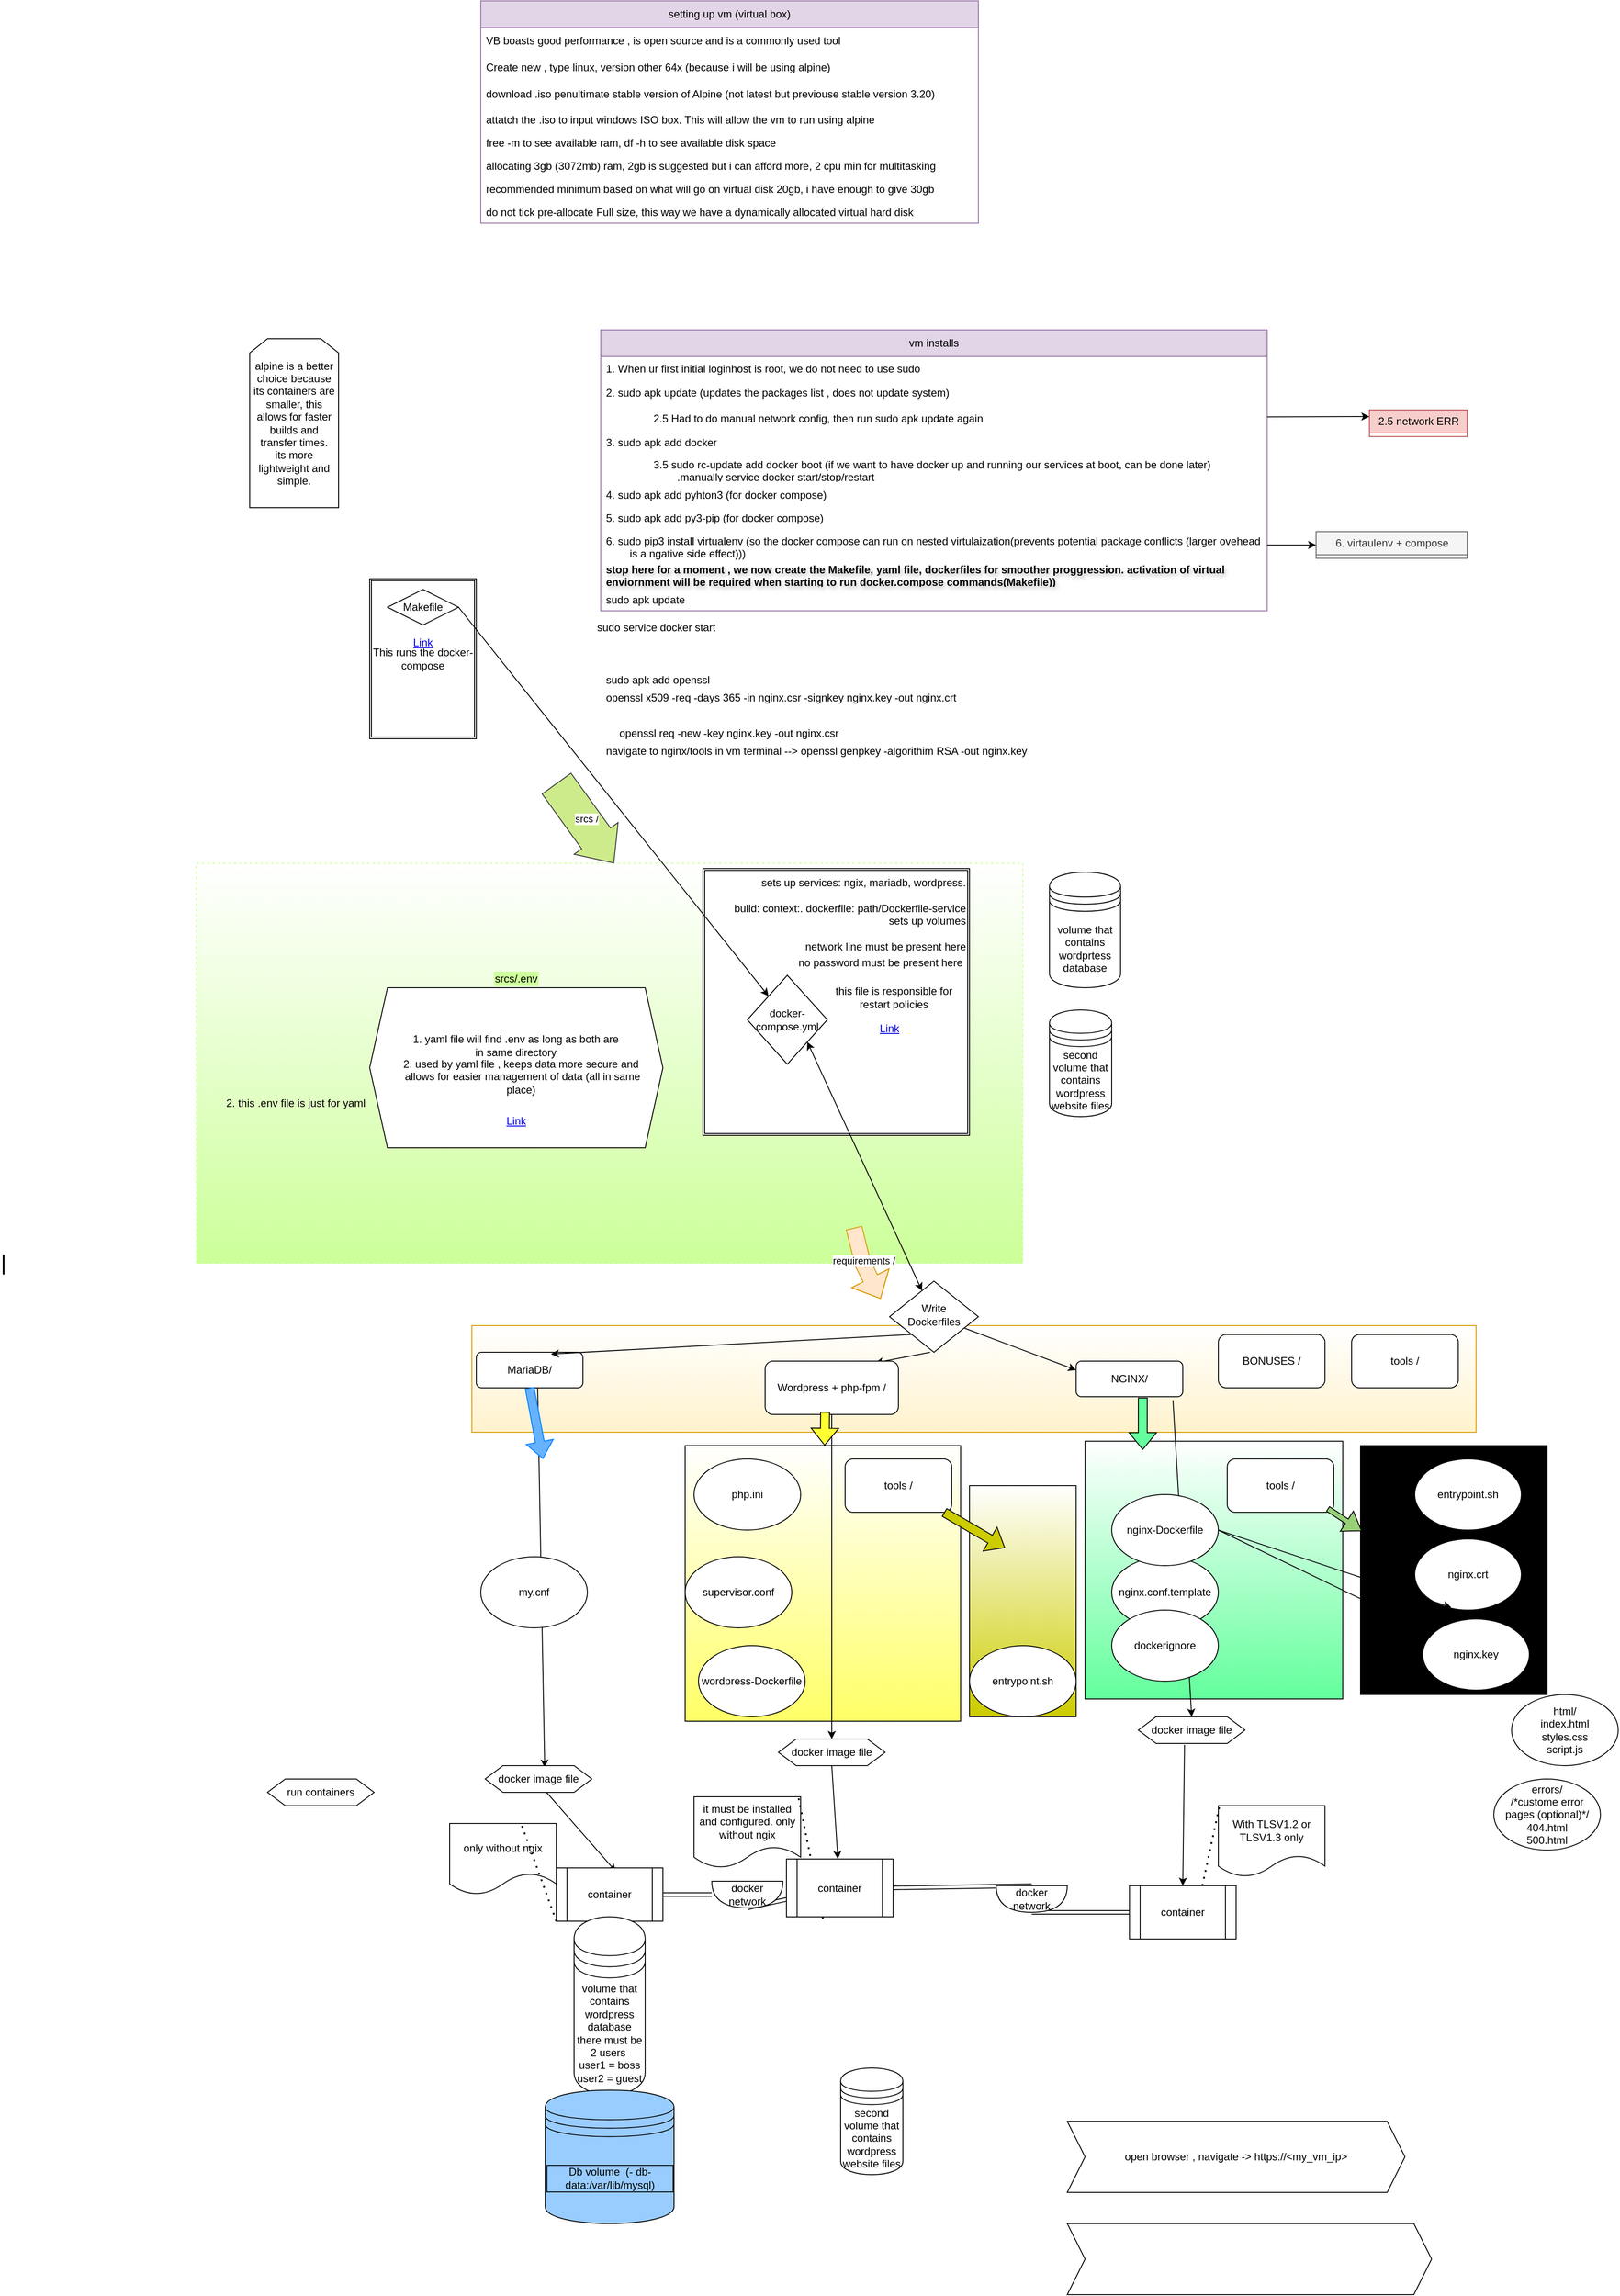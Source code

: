 <mxfile version="26.0.16">
  <diagram id="C5RBs43oDa-KdzZeNtuy" name="Page-1">
    <mxGraphModel dx="2195" dy="3095" grid="1" gridSize="10" guides="1" tooltips="1" connect="1" arrows="1" fold="1" page="1" pageScale="1" pageWidth="827" pageHeight="1169" background="#ffffff" math="0" shadow="0">
      <root>
        <mxCell id="WIyWlLk6GJQsqaUBKTNV-0" />
        <mxCell id="WIyWlLk6GJQsqaUBKTNV-1" parent="WIyWlLk6GJQsqaUBKTNV-0" />
        <mxCell id="Z3fMapQdSAwZX1owhjYI-17" value="" style="rounded=0;whiteSpace=wrap;html=1;gradientColor=#CCCC00;" vertex="1" parent="WIyWlLk6GJQsqaUBKTNV-1">
          <mxGeometry x="620" y="-190" width="120" height="260" as="geometry" />
        </mxCell>
        <mxCell id="Z3fMapQdSAwZX1owhjYI-14" value="" style="whiteSpace=wrap;html=1;aspect=fixed;gradientColor=#FFFF66;" vertex="1" parent="WIyWlLk6GJQsqaUBKTNV-1">
          <mxGeometry x="300" y="-235" width="310" height="310" as="geometry" />
        </mxCell>
        <mxCell id="Z3fMapQdSAwZX1owhjYI-5" value="" style="rounded=0;whiteSpace=wrap;html=1;gradientColor=light-dark(#97D077,#EDEDED);" vertex="1" parent="WIyWlLk6GJQsqaUBKTNV-1">
          <mxGeometry x="1060" y="-235" width="210" height="280" as="geometry" />
        </mxCell>
        <mxCell id="Z3fMapQdSAwZX1owhjYI-3" value="" style="rounded=0;whiteSpace=wrap;html=1;gradientColor=#63FF9C;" vertex="1" parent="WIyWlLk6GJQsqaUBKTNV-1">
          <mxGeometry x="750" y="-240" width="290" height="290" as="geometry" />
        </mxCell>
        <mxCell id="VuhiG2OMYxqmFF7oU0-H-84" value="" style="rounded=0;whiteSpace=wrap;html=1;fillColor=#FFFFFF;strokeColor=#d79b00;gradientColor=#FFF2CC;" parent="WIyWlLk6GJQsqaUBKTNV-1" vertex="1">
          <mxGeometry x="60" y="-370" width="1130" height="120" as="geometry" />
        </mxCell>
        <mxCell id="VuhiG2OMYxqmFF7oU0-H-65" value="2.5 network ERR" style="swimlane;fontStyle=0;childLayout=stackLayout;horizontal=1;startSize=26;fillColor=#f8cecc;horizontalStack=0;resizeParent=1;resizeParentMax=0;resizeLast=0;collapsible=1;marginBottom=0;html=1;strokeColor=#b85450;" parent="WIyWlLk6GJQsqaUBKTNV-1" vertex="1" collapsed="1">
          <mxGeometry x="1070" y="-1400" width="110" height="30" as="geometry">
            <mxRectangle x="1040" y="-1404" width="655" height="231" as="alternateBounds" />
          </mxGeometry>
        </mxCell>
        <mxCell id="VuhiG2OMYxqmFF7oU0-H-69" value="" style="shape=image;html=1;verticalLabelPosition=bottom;verticalAlign=top;imageAspect=1;aspect=fixed;image=img/clipart/Gear_128x128.png" parent="VuhiG2OMYxqmFF7oU0-H-65" vertex="1">
          <mxGeometry y="26" width="655" height="61" as="geometry" />
        </mxCell>
        <mxCell id="VuhiG2OMYxqmFF7oU0-H-66" value="After trying to apk docker, package couldnt be found even after updating packages.&lt;div&gt;i attempted to manually put in a main and community repository assuming they where simply missing.&lt;/div&gt;&lt;div&gt;Trying to update packages a fetch was attempted followed by an error (try again later and 4 unavailable).&lt;/div&gt;&lt;div&gt;Ping to google with error, online advice suggested to configure DNS, resolv.conf was empty so i added googles public DNS, no positive results yielded.&lt;/div&gt;&lt;div&gt;Manual networking configuration was required, since there was no interfaces file for network, ip link to check for interface, created a interfaces file, added DHCP (dynamic host config protocol). /ect/init.d/networking restart (restarting networking script inside init.d).&lt;/div&gt;" style="text;strokeColor=none;fillColor=none;align=left;verticalAlign=top;spacingLeft=4;spacingRight=4;overflow=hidden;rotatable=0;points=[[0,0.5],[1,0.5]];portConstraint=eastwest;whiteSpace=wrap;html=1;" parent="VuhiG2OMYxqmFF7oU0-H-65" vertex="1">
          <mxGeometry y="87" width="655" height="144" as="geometry" />
        </mxCell>
        <mxCell id="VuhiG2OMYxqmFF7oU0-H-0" value="" style="rounded=0;whiteSpace=wrap;html=1;strokeColor=#CCFF99;dashed=1;gradientColor=#CCFF99;" parent="WIyWlLk6GJQsqaUBKTNV-1" vertex="1">
          <mxGeometry x="-250" y="-890" width="930" height="450" as="geometry" />
        </mxCell>
        <mxCell id="QDZcUWIWedcfiBCgo4B5-194" value="sets up services: ngix, mariadb, wordpress.&lt;div&gt;&lt;br&gt;&lt;/div&gt;&lt;div&gt;build: context:. dockerfile: path/Dockerfile-service&lt;/div&gt;&lt;div&gt;sets up volumes&lt;/div&gt;&lt;div&gt;&lt;br&gt;&lt;/div&gt;&lt;div&gt;network line must be present here&lt;/div&gt;" style="shape=ext;double=1;whiteSpace=wrap;html=1;aspect=fixed;align=right;verticalAlign=top;" parent="WIyWlLk6GJQsqaUBKTNV-1" vertex="1">
          <mxGeometry x="320" y="-884" width="300" height="300" as="geometry" />
        </mxCell>
        <mxCell id="QDZcUWIWedcfiBCgo4B5-57" value="This runs the docker-compose" style="shape=ext;double=1;rounded=0;whiteSpace=wrap;html=1;" parent="WIyWlLk6GJQsqaUBKTNV-1" vertex="1">
          <mxGeometry x="-55" y="-1210" width="120" height="180" as="geometry" />
        </mxCell>
        <mxCell id="WIyWlLk6GJQsqaUBKTNV-3" value="NGINX/" style="rounded=1;whiteSpace=wrap;html=1;fontSize=12;glass=0;strokeWidth=1;shadow=0;" parent="WIyWlLk6GJQsqaUBKTNV-1" vertex="1">
          <mxGeometry x="740" y="-330" width="120" height="40" as="geometry" />
        </mxCell>
        <mxCell id="WIyWlLk6GJQsqaUBKTNV-6" value="Write Dockerfiles" style="rhombus;whiteSpace=wrap;html=1;shadow=0;fontFamily=Helvetica;fontSize=12;align=center;strokeWidth=1;spacing=6;spacingTop=-4;" parent="WIyWlLk6GJQsqaUBKTNV-1" vertex="1">
          <mxGeometry x="530" y="-420" width="100" height="80" as="geometry" />
        </mxCell>
        <mxCell id="WIyWlLk6GJQsqaUBKTNV-11" value="MariaDB/" style="rounded=1;whiteSpace=wrap;html=1;fontSize=12;glass=0;strokeWidth=1;shadow=0;" parent="WIyWlLk6GJQsqaUBKTNV-1" vertex="1">
          <mxGeometry x="65" y="-340" width="120" height="40" as="geometry" />
        </mxCell>
        <mxCell id="QDZcUWIWedcfiBCgo4B5-4" value="" style="endArrow=classic;html=1;rounded=0;entryX=0.7;entryY=0.05;entryDx=0;entryDy=0;entryPerimeter=0;exitX=0;exitY=1;exitDx=0;exitDy=0;" parent="WIyWlLk6GJQsqaUBKTNV-1" source="WIyWlLk6GJQsqaUBKTNV-6" target="WIyWlLk6GJQsqaUBKTNV-11" edge="1">
          <mxGeometry width="50" height="50" relative="1" as="geometry">
            <mxPoint x="390" y="270" as="sourcePoint" />
            <mxPoint x="440" y="220" as="targetPoint" />
          </mxGeometry>
        </mxCell>
        <mxCell id="QDZcUWIWedcfiBCgo4B5-5" value="" style="endArrow=classic;html=1;rounded=0;exitX=0.58;exitY=0.95;exitDx=0;exitDy=0;exitPerimeter=0;entryX=0.825;entryY=0.033;entryDx=0;entryDy=0;entryPerimeter=0;" parent="WIyWlLk6GJQsqaUBKTNV-1" target="VuhiG2OMYxqmFF7oU0-H-88" edge="1">
          <mxGeometry width="50" height="50" relative="1" as="geometry">
            <mxPoint x="575.66" y="-340" as="sourcePoint" />
            <mxPoint x="500.005" y="144" as="targetPoint" />
          </mxGeometry>
        </mxCell>
        <mxCell id="QDZcUWIWedcfiBCgo4B5-6" value="" style="endArrow=classic;html=1;rounded=0;entryX=0;entryY=0.25;entryDx=0;entryDy=0;" parent="WIyWlLk6GJQsqaUBKTNV-1" source="WIyWlLk6GJQsqaUBKTNV-6" target="WIyWlLk6GJQsqaUBKTNV-3" edge="1">
          <mxGeometry width="50" height="50" relative="1" as="geometry">
            <mxPoint x="390" y="270" as="sourcePoint" />
            <mxPoint x="440" y="220" as="targetPoint" />
          </mxGeometry>
        </mxCell>
        <mxCell id="QDZcUWIWedcfiBCgo4B5-7" value="Makefile" style="rhombus;whiteSpace=wrap;html=1;" parent="WIyWlLk6GJQsqaUBKTNV-1" vertex="1">
          <mxGeometry x="-35" y="-1198" width="80" height="40" as="geometry" />
        </mxCell>
        <mxCell id="QDZcUWIWedcfiBCgo4B5-8" value="docker-compose.yml" style="rhombus;whiteSpace=wrap;html=1;" parent="WIyWlLk6GJQsqaUBKTNV-1" vertex="1">
          <mxGeometry x="370" y="-764" width="90" height="100" as="geometry" />
        </mxCell>
        <mxCell id="QDZcUWIWedcfiBCgo4B5-10" value="run containers" style="shape=hexagon;perimeter=hexagonPerimeter2;whiteSpace=wrap;html=1;fixedSize=1;" parent="WIyWlLk6GJQsqaUBKTNV-1" vertex="1">
          <mxGeometry x="-170" y="140" width="120" height="30" as="geometry" />
        </mxCell>
        <mxCell id="QDZcUWIWedcfiBCgo4B5-14" value="only without ngix" style="shape=document;whiteSpace=wrap;html=1;boundedLbl=1;" parent="WIyWlLk6GJQsqaUBKTNV-1" vertex="1">
          <mxGeometry x="35" y="190" width="120" height="80" as="geometry" />
        </mxCell>
        <mxCell id="QDZcUWIWedcfiBCgo4B5-15" value="it must be installed and configured. only without ngix" style="shape=document;whiteSpace=wrap;html=1;boundedLbl=1;" parent="WIyWlLk6GJQsqaUBKTNV-1" vertex="1">
          <mxGeometry x="310" y="160" width="120" height="80" as="geometry" />
        </mxCell>
        <mxCell id="QDZcUWIWedcfiBCgo4B5-16" value="With TLSV1.2 or TLSV1.3 only" style="shape=document;whiteSpace=wrap;html=1;boundedLbl=1;" parent="WIyWlLk6GJQsqaUBKTNV-1" vertex="1">
          <mxGeometry x="900" y="170" width="120" height="80" as="geometry" />
        </mxCell>
        <mxCell id="QDZcUWIWedcfiBCgo4B5-17" value="" style="endArrow=none;dashed=1;html=1;dashPattern=1 3;strokeWidth=2;rounded=0;entryX=0.667;entryY=-0.012;entryDx=0;entryDy=0;entryPerimeter=0;exitX=0;exitY=1;exitDx=0;exitDy=0;" parent="WIyWlLk6GJQsqaUBKTNV-1" source="QDZcUWIWedcfiBCgo4B5-28" target="QDZcUWIWedcfiBCgo4B5-14" edge="1">
          <mxGeometry width="50" height="50" relative="1" as="geometry">
            <mxPoint x="390" y="270" as="sourcePoint" />
            <mxPoint x="440" y="220" as="targetPoint" />
          </mxGeometry>
        </mxCell>
        <mxCell id="QDZcUWIWedcfiBCgo4B5-18" value="" style="endArrow=none;dashed=1;html=1;dashPattern=1 3;strokeWidth=2;rounded=0;entryX=0.975;entryY=-0.025;entryDx=0;entryDy=0;entryPerimeter=0;exitX=0.342;exitY=1.033;exitDx=0;exitDy=0;exitPerimeter=0;" parent="WIyWlLk6GJQsqaUBKTNV-1" source="QDZcUWIWedcfiBCgo4B5-27" target="QDZcUWIWedcfiBCgo4B5-15" edge="1">
          <mxGeometry width="50" height="50" relative="1" as="geometry">
            <mxPoint x="390" y="270" as="sourcePoint" />
            <mxPoint x="440" y="220" as="targetPoint" />
          </mxGeometry>
        </mxCell>
        <mxCell id="QDZcUWIWedcfiBCgo4B5-19" value="" style="endArrow=none;dashed=1;html=1;dashPattern=1 3;strokeWidth=2;rounded=0;entryX=0.583;entryY=0.933;entryDx=0;entryDy=0;exitX=0.008;exitY=0.025;exitDx=0;exitDy=0;exitPerimeter=0;entryPerimeter=0;" parent="WIyWlLk6GJQsqaUBKTNV-1" source="QDZcUWIWedcfiBCgo4B5-16" target="QDZcUWIWedcfiBCgo4B5-26" edge="1">
          <mxGeometry width="50" height="50" relative="1" as="geometry">
            <mxPoint x="390" y="270" as="sourcePoint" />
            <mxPoint x="440" y="220" as="targetPoint" />
          </mxGeometry>
        </mxCell>
        <mxCell id="QDZcUWIWedcfiBCgo4B5-20" value="" style="endArrow=classic;html=1;rounded=0;exitX=1;exitY=0.5;exitDx=0;exitDy=0;" parent="WIyWlLk6GJQsqaUBKTNV-1" source="QDZcUWIWedcfiBCgo4B5-7" target="QDZcUWIWedcfiBCgo4B5-8" edge="1">
          <mxGeometry width="50" height="50" relative="1" as="geometry">
            <mxPoint x="390" y="270" as="sourcePoint" />
            <mxPoint x="440" y="220" as="targetPoint" />
          </mxGeometry>
        </mxCell>
        <mxCell id="QDZcUWIWedcfiBCgo4B5-23" value="" style="endArrow=classic;html=1;rounded=0;exitX=0.575;exitY=1;exitDx=0;exitDy=0;exitPerimeter=0;entryX=0.558;entryY=0.067;entryDx=0;entryDy=0;entryPerimeter=0;" parent="WIyWlLk6GJQsqaUBKTNV-1" source="QDZcUWIWedcfiBCgo4B5-29" target="QDZcUWIWedcfiBCgo4B5-28" edge="1">
          <mxGeometry width="50" height="50" relative="1" as="geometry">
            <mxPoint x="390" y="270" as="sourcePoint" />
            <mxPoint x="380" y="340" as="targetPoint" />
          </mxGeometry>
        </mxCell>
        <mxCell id="QDZcUWIWedcfiBCgo4B5-24" value="" style="endArrow=classic;html=1;rounded=0;exitX=0.5;exitY=1;exitDx=0;exitDy=0;" parent="WIyWlLk6GJQsqaUBKTNV-1" source="QDZcUWIWedcfiBCgo4B5-195" target="QDZcUWIWedcfiBCgo4B5-27" edge="1">
          <mxGeometry width="50" height="50" relative="1" as="geometry">
            <mxPoint x="390" y="270" as="sourcePoint" />
            <mxPoint x="590" y="480" as="targetPoint" />
          </mxGeometry>
        </mxCell>
        <mxCell id="QDZcUWIWedcfiBCgo4B5-25" value="" style="endArrow=classic;html=1;rounded=0;exitX=0.433;exitY=1.05;exitDx=0;exitDy=0;exitPerimeter=0;entryX=0.5;entryY=0;entryDx=0;entryDy=0;" parent="WIyWlLk6GJQsqaUBKTNV-1" source="QDZcUWIWedcfiBCgo4B5-196" target="QDZcUWIWedcfiBCgo4B5-26" edge="1">
          <mxGeometry width="50" height="50" relative="1" as="geometry">
            <mxPoint x="390" y="270" as="sourcePoint" />
            <mxPoint x="747" y="470" as="targetPoint" />
          </mxGeometry>
        </mxCell>
        <mxCell id="QDZcUWIWedcfiBCgo4B5-26" value="container" style="shape=process;whiteSpace=wrap;html=1;backgroundOutline=1;" parent="WIyWlLk6GJQsqaUBKTNV-1" vertex="1">
          <mxGeometry x="800" y="260" width="120" height="60" as="geometry" />
        </mxCell>
        <mxCell id="QDZcUWIWedcfiBCgo4B5-27" value="container" style="shape=process;whiteSpace=wrap;html=1;backgroundOutline=1;" parent="WIyWlLk6GJQsqaUBKTNV-1" vertex="1">
          <mxGeometry x="414" y="230" width="120" height="65" as="geometry" />
        </mxCell>
        <mxCell id="QDZcUWIWedcfiBCgo4B5-28" value="container" style="shape=process;whiteSpace=wrap;html=1;backgroundOutline=1;" parent="WIyWlLk6GJQsqaUBKTNV-1" vertex="1">
          <mxGeometry x="155" y="240" width="120" height="60" as="geometry" />
        </mxCell>
        <mxCell id="QDZcUWIWedcfiBCgo4B5-30" value="volume that contains wordprtess database" style="shape=datastore;whiteSpace=wrap;html=1;" parent="WIyWlLk6GJQsqaUBKTNV-1" vertex="1">
          <mxGeometry x="710" y="-880" width="80" height="130" as="geometry" />
        </mxCell>
        <mxCell id="QDZcUWIWedcfiBCgo4B5-32" value="second volume that contains wordpress website files" style="shape=datastore;whiteSpace=wrap;html=1;" parent="WIyWlLk6GJQsqaUBKTNV-1" vertex="1">
          <mxGeometry x="710" y="-725" width="70" height="120" as="geometry" />
        </mxCell>
        <mxCell id="QDZcUWIWedcfiBCgo4B5-54" value="" style="shape=link;html=1;rounded=0;exitX=1;exitY=0.5;exitDx=0;exitDy=0;" parent="WIyWlLk6GJQsqaUBKTNV-1" source="QDZcUWIWedcfiBCgo4B5-36" target="QDZcUWIWedcfiBCgo4B5-27" edge="1">
          <mxGeometry width="100" relative="1" as="geometry">
            <mxPoint x="340" y="390" as="sourcePoint" />
            <mxPoint x="440" y="390" as="targetPoint" />
          </mxGeometry>
        </mxCell>
        <UserObject label="Link" link="https://github.com/sparklebutt/Inception/blob/main/flowchart/Makefile" id="QDZcUWIWedcfiBCgo4B5-56">
          <mxCell style="text;html=1;strokeColor=none;fillColor=none;whiteSpace=wrap;align=center;verticalAlign=middle;fontColor=#0000EE;fontStyle=4;" parent="WIyWlLk6GJQsqaUBKTNV-1" vertex="1">
            <mxGeometry x="-25" y="-1158" width="60" height="40" as="geometry" />
          </mxCell>
        </UserObject>
        <mxCell id="QDZcUWIWedcfiBCgo4B5-144" value="" style="line;strokeWidth=2;html=1;direction=south;" parent="WIyWlLk6GJQsqaUBKTNV-1" vertex="1">
          <mxGeometry x="-470" y="-450" width="6.11" height="22.5" as="geometry" />
        </mxCell>
        <mxCell id="QDZcUWIWedcfiBCgo4B5-193" value="" style="endArrow=classic;startArrow=classic;html=1;rounded=0;entryX=1;entryY=1;entryDx=0;entryDy=0;" parent="WIyWlLk6GJQsqaUBKTNV-1" source="WIyWlLk6GJQsqaUBKTNV-6" target="QDZcUWIWedcfiBCgo4B5-8" edge="1">
          <mxGeometry width="50" height="50" relative="1" as="geometry">
            <mxPoint x="540" y="-110" as="sourcePoint" />
            <mxPoint x="590" y="-160" as="targetPoint" />
          </mxGeometry>
        </mxCell>
        <mxCell id="QDZcUWIWedcfiBCgo4B5-197" value="" style="endArrow=classic;html=1;rounded=0;exitX=0.575;exitY=1;exitDx=0;exitDy=0;exitPerimeter=0;entryX=0.558;entryY=0.067;entryDx=0;entryDy=0;entryPerimeter=0;" parent="WIyWlLk6GJQsqaUBKTNV-1" source="WIyWlLk6GJQsqaUBKTNV-11" target="QDZcUWIWedcfiBCgo4B5-29" edge="1">
          <mxGeometry width="50" height="50" relative="1" as="geometry">
            <mxPoint x="224" y="20" as="sourcePoint" />
            <mxPoint x="222" y="294" as="targetPoint" />
          </mxGeometry>
        </mxCell>
        <mxCell id="QDZcUWIWedcfiBCgo4B5-29" value="docker image file" style="shape=hexagon;perimeter=hexagonPerimeter2;whiteSpace=wrap;html=1;fixedSize=1;" parent="WIyWlLk6GJQsqaUBKTNV-1" vertex="1">
          <mxGeometry x="75" y="125" width="120" height="30" as="geometry" />
        </mxCell>
        <mxCell id="QDZcUWIWedcfiBCgo4B5-195" value="docker image file" style="shape=hexagon;perimeter=hexagonPerimeter2;whiteSpace=wrap;html=1;fixedSize=1;" parent="WIyWlLk6GJQsqaUBKTNV-1" vertex="1">
          <mxGeometry x="405" y="95" width="120" height="30" as="geometry" />
        </mxCell>
        <mxCell id="QDZcUWIWedcfiBCgo4B5-199" value="" style="endArrow=classic;html=1;rounded=0;exitX=0.908;exitY=1.1;exitDx=0;exitDy=0;exitPerimeter=0;entryX=0.5;entryY=0;entryDx=0;entryDy=0;" parent="WIyWlLk6GJQsqaUBKTNV-1" source="WIyWlLk6GJQsqaUBKTNV-3" target="QDZcUWIWedcfiBCgo4B5-196" edge="1">
          <mxGeometry width="50" height="50" relative="1" as="geometry">
            <mxPoint x="762" y="-8" as="sourcePoint" />
            <mxPoint x="760" y="470" as="targetPoint" />
          </mxGeometry>
        </mxCell>
        <mxCell id="QDZcUWIWedcfiBCgo4B5-196" value="docker image file" style="shape=hexagon;perimeter=hexagonPerimeter2;whiteSpace=wrap;html=1;fixedSize=1;" parent="WIyWlLk6GJQsqaUBKTNV-1" vertex="1">
          <mxGeometry x="810" y="70" width="120" height="30" as="geometry" />
        </mxCell>
        <mxCell id="QDZcUWIWedcfiBCgo4B5-200" value="volume that contains wordpress database&lt;div&gt;there must be 2 users&amp;nbsp;&lt;div&gt;user1 = boss&lt;/div&gt;&lt;div&gt;user2 = guest&lt;/div&gt;&lt;/div&gt;" style="shape=datastore;whiteSpace=wrap;html=1;" parent="WIyWlLk6GJQsqaUBKTNV-1" vertex="1">
          <mxGeometry x="175" y="295" width="80" height="200" as="geometry" />
        </mxCell>
        <mxCell id="QDZcUWIWedcfiBCgo4B5-201" value="second volume that contains wordpress website files" style="shape=datastore;whiteSpace=wrap;html=1;" parent="WIyWlLk6GJQsqaUBKTNV-1" vertex="1">
          <mxGeometry x="475" y="465" width="70" height="120" as="geometry" />
        </mxCell>
        <mxCell id="QDZcUWIWedcfiBCgo4B5-203" value="" style="shape=link;html=1;rounded=0;exitX=1;exitY=0.5;exitDx=0;exitDy=0;entryX=0;entryY=0.5;entryDx=0;entryDy=0;" parent="WIyWlLk6GJQsqaUBKTNV-1" source="QDZcUWIWedcfiBCgo4B5-202" target="QDZcUWIWedcfiBCgo4B5-26" edge="1">
          <mxGeometry width="100" relative="1" as="geometry">
            <mxPoint x="580" y="270" as="sourcePoint" />
            <mxPoint x="740" y="270" as="targetPoint" />
          </mxGeometry>
        </mxCell>
        <mxCell id="QDZcUWIWedcfiBCgo4B5-204" value="" style="shape=link;html=1;rounded=0;exitX=1;exitY=0.5;exitDx=0;exitDy=0;entryX=0;entryY=0.5;entryDx=0;entryDy=0;" parent="WIyWlLk6GJQsqaUBKTNV-1" source="QDZcUWIWedcfiBCgo4B5-27" target="QDZcUWIWedcfiBCgo4B5-202" edge="1">
          <mxGeometry width="100" relative="1" as="geometry">
            <mxPoint x="570" y="270" as="sourcePoint" />
            <mxPoint x="700" y="280" as="targetPoint" />
          </mxGeometry>
        </mxCell>
        <mxCell id="QDZcUWIWedcfiBCgo4B5-202" value="docker network" style="shape=or;whiteSpace=wrap;html=1;direction=south;" parent="WIyWlLk6GJQsqaUBKTNV-1" vertex="1">
          <mxGeometry x="650" y="260" width="80" height="30" as="geometry" />
        </mxCell>
        <mxCell id="QDZcUWIWedcfiBCgo4B5-205" value="" style="shape=link;html=1;rounded=0;exitX=1;exitY=0.5;exitDx=0;exitDy=0;" parent="WIyWlLk6GJQsqaUBKTNV-1" source="QDZcUWIWedcfiBCgo4B5-28" target="QDZcUWIWedcfiBCgo4B5-36" edge="1">
          <mxGeometry width="100" relative="1" as="geometry">
            <mxPoint x="275" y="270" as="sourcePoint" />
            <mxPoint x="450" y="270" as="targetPoint" />
          </mxGeometry>
        </mxCell>
        <mxCell id="QDZcUWIWedcfiBCgo4B5-36" value="docker network" style="shape=or;whiteSpace=wrap;html=1;direction=south;" parent="WIyWlLk6GJQsqaUBKTNV-1" vertex="1">
          <mxGeometry x="330" y="255" width="80" height="30" as="geometry" />
        </mxCell>
        <mxCell id="QDZcUWIWedcfiBCgo4B5-206" value="Db volume&amp;nbsp; (- db-data:/var/lib/mysql)" style="shape=datastore;whiteSpace=wrap;html=1;labelBackgroundColor=none;labelBorderColor=default;fillColor=light-dark(#99CCFF,#EDEDED);" parent="WIyWlLk6GJQsqaUBKTNV-1" vertex="1">
          <mxGeometry x="142.5" y="490" width="145" height="150" as="geometry" />
        </mxCell>
        <mxCell id="QDZcUWIWedcfiBCgo4B5-207" value="no password must be present here" style="text;html=1;align=center;verticalAlign=middle;whiteSpace=wrap;rounded=0;" parent="WIyWlLk6GJQsqaUBKTNV-1" vertex="1">
          <mxGeometry x="420" y="-793.5" width="200" height="30" as="geometry" />
        </mxCell>
        <mxCell id="QDZcUWIWedcfiBCgo4B5-216" value="srcs/.env" style="shape=hexagon;perimeter=hexagonPerimeter2;whiteSpace=wrap;html=1;fixedSize=1;align=center;labelPosition=center;verticalLabelPosition=top;verticalAlign=bottom;labelBackgroundColor=#CCFF99;labelBorderColor=#CCFF99;" parent="WIyWlLk6GJQsqaUBKTNV-1" vertex="1">
          <mxGeometry x="-55" y="-750" width="330" height="180" as="geometry" />
        </mxCell>
        <mxCell id="QDZcUWIWedcfiBCgo4B5-220" value="1. yaml file will find .env as long as both are in same directory" style="text;html=1;align=center;verticalAlign=middle;whiteSpace=wrap;rounded=0;" parent="WIyWlLk6GJQsqaUBKTNV-1" vertex="1">
          <mxGeometry x="-13" y="-700" width="245" height="30" as="geometry" />
        </mxCell>
        <mxCell id="QDZcUWIWedcfiBCgo4B5-210" value="srcs /" style="shape=flexArrow;endArrow=classic;html=1;rounded=0;width=40;endSize=11;fillColor=#cdeb8b;strokeColor=#36393d;" parent="WIyWlLk6GJQsqaUBKTNV-1" edge="1">
          <mxGeometry x="-0.061" y="4" width="50" height="50" relative="1" as="geometry">
            <mxPoint x="155" y="-980" as="sourcePoint" />
            <mxPoint x="220" y="-890" as="targetPoint" />
            <mxPoint as="offset" />
          </mxGeometry>
        </mxCell>
        <mxCell id="QDZcUWIWedcfiBCgo4B5-222" value="2. this .env file is just for yaml" style="text;html=1;align=center;verticalAlign=middle;whiteSpace=wrap;rounded=0;" parent="WIyWlLk6GJQsqaUBKTNV-1" vertex="1">
          <mxGeometry x="-258" y="-635" width="240" height="30" as="geometry" />
        </mxCell>
        <mxCell id="QDZcUWIWedcfiBCgo4B5-223" value="2. used by yaml file , keeps data more secure and&amp;nbsp; allows for easier management of data (all in same place)&amp;nbsp;" style="text;html=1;align=center;verticalAlign=middle;whiteSpace=wrap;rounded=0;" parent="WIyWlLk6GJQsqaUBKTNV-1" vertex="1">
          <mxGeometry x="-33" y="-665" width="300" height="30" as="geometry" />
        </mxCell>
        <mxCell id="QDZcUWIWedcfiBCgo4B5-224" value="this file is responsible for restart policies" style="text;html=1;align=center;verticalAlign=middle;whiteSpace=wrap;rounded=0;" parent="WIyWlLk6GJQsqaUBKTNV-1" vertex="1">
          <mxGeometry x="450" y="-754" width="170" height="30" as="geometry" />
        </mxCell>
        <UserObject label="Link" link="https://github.com/sparklebutt/Inception/blob/main/flowchart/example_env" id="QDZcUWIWedcfiBCgo4B5-225">
          <mxCell style="text;html=1;strokeColor=none;fillColor=none;whiteSpace=wrap;align=center;verticalAlign=middle;fontColor=#0000EE;fontStyle=4;" parent="WIyWlLk6GJQsqaUBKTNV-1" vertex="1">
            <mxGeometry x="80" y="-620" width="60" height="40" as="geometry" />
          </mxCell>
        </UserObject>
        <UserObject label="Link" link="https://github.com/sparklebutt/Inception/blob/main/flowchart/example_yaml" id="QDZcUWIWedcfiBCgo4B5-226">
          <mxCell style="text;html=1;strokeColor=none;fillColor=none;whiteSpace=wrap;align=center;verticalAlign=middle;fontColor=#0000EE;fontStyle=4;" parent="WIyWlLk6GJQsqaUBKTNV-1" vertex="1">
            <mxGeometry x="500" y="-724" width="60" height="40" as="geometry" />
          </mxCell>
        </UserObject>
        <mxCell id="VuhiG2OMYxqmFF7oU0-H-3" value="requirements /" style="shape=flexArrow;endArrow=classic;html=1;rounded=0;endWidth=28;endSize=8.16;width=18;fillColor=#ffe6cc;strokeColor=#d79b00;" parent="WIyWlLk6GJQsqaUBKTNV-1" edge="1">
          <mxGeometry x="-0.108" y="2" width="50" height="50" relative="1" as="geometry">
            <mxPoint x="490" y="-480" as="sourcePoint" />
            <mxPoint x="520" y="-400" as="targetPoint" />
            <Array as="points">
              <mxPoint x="500" y="-440" />
            </Array>
            <mxPoint as="offset" />
          </mxGeometry>
        </mxCell>
        <mxCell id="VuhiG2OMYxqmFF7oU0-H-5" value="nginx.conf.template" style="ellipse;whiteSpace=wrap;html=1;" parent="WIyWlLk6GJQsqaUBKTNV-1" vertex="1">
          <mxGeometry x="780" y="-110" width="120" height="80" as="geometry" />
        </mxCell>
        <mxCell id="VuhiG2OMYxqmFF7oU0-H-6" value="vm installs" style="swimlane;fontStyle=0;childLayout=stackLayout;horizontal=1;startSize=30;horizontalStack=0;resizeParent=1;resizeParentMax=0;resizeLast=0;collapsible=1;marginBottom=0;whiteSpace=wrap;html=1;fillColor=#e1d5e7;strokeColor=#9673a6;" parent="WIyWlLk6GJQsqaUBKTNV-1" vertex="1">
          <mxGeometry x="205" y="-1490" width="750" height="316" as="geometry">
            <mxRectangle x="420" y="-1270" width="100" height="30" as="alternateBounds" />
          </mxGeometry>
        </mxCell>
        <mxCell id="VuhiG2OMYxqmFF7oU0-H-50" value="1. When ur first initial loginhost is root, we do not need to use sudo" style="text;strokeColor=none;fillColor=none;align=left;verticalAlign=top;spacingLeft=4;spacingRight=4;overflow=hidden;rotatable=0;points=[[0,0.5],[1,0.5]];portConstraint=eastwest;whiteSpace=wrap;html=1;" parent="VuhiG2OMYxqmFF7oU0-H-6" vertex="1">
          <mxGeometry y="30" width="750" height="26" as="geometry" />
        </mxCell>
        <mxCell id="VuhiG2OMYxqmFF7oU0-H-7" value="2. sudo apk update (updates the packages list , does not update system)" style="text;strokeColor=none;fillColor=none;align=left;verticalAlign=middle;spacingLeft=4;spacingRight=4;overflow=hidden;points=[[0,0.5],[1,0.5]];portConstraint=eastwest;rotatable=0;whiteSpace=wrap;html=1;" parent="VuhiG2OMYxqmFF7oU0-H-6" vertex="1">
          <mxGeometry y="56" width="750" height="30" as="geometry" />
        </mxCell>
        <mxCell id="VuhiG2OMYxqmFF7oU0-H-51" value="&lt;span style=&quot;white-space: pre;&quot;&gt;&#x9;&lt;/span&gt;&lt;span style=&quot;white-space: pre;&quot;&gt;&#x9;&lt;/span&gt;2.5 Had to do manual network config, then run sudo apk update again" style="text;strokeColor=none;fillColor=none;align=left;verticalAlign=top;spacingLeft=4;spacingRight=4;overflow=hidden;rotatable=0;points=[[0,0.5],[1,0.5]];portConstraint=eastwest;whiteSpace=wrap;html=1;" parent="VuhiG2OMYxqmFF7oU0-H-6" vertex="1">
          <mxGeometry y="86" width="750" height="26" as="geometry" />
        </mxCell>
        <mxCell id="VuhiG2OMYxqmFF7oU0-H-8" value="3. sudo apk add docker" style="text;strokeColor=none;fillColor=none;align=left;verticalAlign=middle;spacingLeft=4;spacingRight=4;overflow=hidden;points=[[0,0.5],[1,0.5]];portConstraint=eastwest;rotatable=0;whiteSpace=wrap;html=1;" parent="VuhiG2OMYxqmFF7oU0-H-6" vertex="1">
          <mxGeometry y="112" width="750" height="30" as="geometry" />
        </mxCell>
        <mxCell id="VuhiG2OMYxqmFF7oU0-H-9" value="&lt;span style=&quot;white-space: pre;&quot;&gt;&#x9;&lt;/span&gt;&lt;span style=&quot;white-space: pre;&quot;&gt;&#x9;&lt;/span&gt;3.5 sudo rc-update add docker boot (if we want to have docker up and running our services at boot, can be done later)&lt;div&gt;&lt;span style=&quot;white-space: pre;&quot;&gt;&#x9;&lt;/span&gt;&lt;span style=&quot;white-space: pre;&quot;&gt;&#x9;&lt;/span&gt;&lt;span style=&quot;white-space: pre;&quot;&gt;&#x9;&lt;/span&gt;.manually service docker start/stop/restart&lt;/div&gt;" style="text;strokeColor=none;fillColor=none;align=left;verticalAlign=middle;spacingLeft=4;spacingRight=4;overflow=hidden;points=[[0,0.5],[1,0.5]];portConstraint=eastwest;rotatable=0;whiteSpace=wrap;html=1;" parent="VuhiG2OMYxqmFF7oU0-H-6" vertex="1">
          <mxGeometry y="142" width="750" height="30" as="geometry" />
        </mxCell>
        <mxCell id="VuhiG2OMYxqmFF7oU0-H-12" value="4. sudo apk add pyhton3 (for docker compose)&amp;nbsp;" style="text;strokeColor=none;fillColor=none;align=left;verticalAlign=top;spacingLeft=4;spacingRight=4;overflow=hidden;rotatable=0;points=[[0,0.5],[1,0.5]];portConstraint=eastwest;whiteSpace=wrap;html=1;" parent="VuhiG2OMYxqmFF7oU0-H-6" vertex="1">
          <mxGeometry y="172" width="750" height="26" as="geometry" />
        </mxCell>
        <mxCell id="VuhiG2OMYxqmFF7oU0-H-13" value="5. sudo apk add py3-pip (for docker compose)" style="text;strokeColor=none;fillColor=none;align=left;verticalAlign=top;spacingLeft=4;spacingRight=4;overflow=hidden;rotatable=0;points=[[0,0.5],[1,0.5]];portConstraint=eastwest;whiteSpace=wrap;html=1;" parent="VuhiG2OMYxqmFF7oU0-H-6" vertex="1">
          <mxGeometry y="198" width="750" height="26" as="geometry" />
        </mxCell>
        <mxCell id="VuhiG2OMYxqmFF7oU0-H-71" value="6. sudo pip3 install virtualenv (so the docker compose can run on nested virtulaization(prevents potential package conflicts (larger ovehead &lt;span style=&quot;white-space: pre;&quot;&gt;&#x9;&lt;/span&gt;is a ngative side effect)))" style="text;strokeColor=none;fillColor=none;align=left;verticalAlign=top;spacingLeft=4;spacingRight=4;overflow=hidden;rotatable=0;points=[[0,0.5],[1,0.5]];portConstraint=eastwest;whiteSpace=wrap;html=1;" parent="VuhiG2OMYxqmFF7oU0-H-6" vertex="1">
          <mxGeometry y="224" width="750" height="36" as="geometry" />
        </mxCell>
        <mxCell id="VuhiG2OMYxqmFF7oU0-H-79" value="stop here for a moment , we now create the Makefile, yaml file, dockerfiles for smoother proggression. activation of virtual enviornment will be required when starting to run docker.compose commands(Makefile))&amp;nbsp;" style="text;strokeColor=none;fillColor=none;align=left;verticalAlign=middle;spacingLeft=4;spacingRight=4;overflow=hidden;points=[[0,0.5],[1,0.5]];portConstraint=eastwest;rotatable=0;whiteSpace=wrap;html=1;fontStyle=1;textShadow=1;" parent="VuhiG2OMYxqmFF7oU0-H-6" vertex="1">
          <mxGeometry y="260" width="750" height="30" as="geometry" />
        </mxCell>
        <mxCell id="VuhiG2OMYxqmFF7oU0-H-15" value="sudo apk update" style="text;strokeColor=none;fillColor=none;align=left;verticalAlign=top;spacingLeft=4;spacingRight=4;overflow=hidden;rotatable=0;points=[[0,0.5],[1,0.5]];portConstraint=eastwest;whiteSpace=wrap;html=1;" parent="VuhiG2OMYxqmFF7oU0-H-6" vertex="1">
          <mxGeometry y="290" width="750" height="26" as="geometry" />
        </mxCell>
        <mxCell id="VuhiG2OMYxqmFF7oU0-H-26" value="alpine is a better choice because its containers are smaller, this allows for faster builds and transfer times.&lt;div&gt;its more lightweight and simple.&lt;/div&gt;" style="shape=loopLimit;whiteSpace=wrap;html=1;" parent="WIyWlLk6GJQsqaUBKTNV-1" vertex="1">
          <mxGeometry x="-190" y="-1480" width="100" height="190" as="geometry" />
        </mxCell>
        <mxCell id="VuhiG2OMYxqmFF7oU0-H-27" value="nginx.crt" style="ellipse;whiteSpace=wrap;html=1;" parent="WIyWlLk6GJQsqaUBKTNV-1" vertex="1">
          <mxGeometry x="1121" y="-130" width="120" height="80" as="geometry" />
        </mxCell>
        <mxCell id="VuhiG2OMYxqmFF7oU0-H-28" value="nginx.key" style="ellipse;whiteSpace=wrap;html=1;" parent="WIyWlLk6GJQsqaUBKTNV-1" vertex="1">
          <mxGeometry x="1130" y="-40" width="120" height="80" as="geometry" />
        </mxCell>
        <mxCell id="VuhiG2OMYxqmFF7oU0-H-29" value="entrypoint.sh" style="ellipse;whiteSpace=wrap;html=1;" parent="WIyWlLk6GJQsqaUBKTNV-1" vertex="1">
          <mxGeometry x="1121" y="-220" width="120" height="80" as="geometry" />
        </mxCell>
        <mxCell id="VuhiG2OMYxqmFF7oU0-H-30" value="errors/&lt;div&gt;/*custome error pages (optional)*/&lt;br&gt;&lt;div&gt;404.html&lt;/div&gt;&lt;div&gt;500.html&lt;/div&gt;&lt;/div&gt;" style="ellipse;whiteSpace=wrap;html=1;" parent="WIyWlLk6GJQsqaUBKTNV-1" vertex="1">
          <mxGeometry x="1210" y="140" width="120" height="80" as="geometry" />
        </mxCell>
        <mxCell id="VuhiG2OMYxqmFF7oU0-H-31" value="html/&lt;div&gt;index.html&lt;/div&gt;&lt;div&gt;styles.css&lt;/div&gt;&lt;div&gt;script.js&lt;/div&gt;" style="ellipse;whiteSpace=wrap;html=1;" parent="WIyWlLk6GJQsqaUBKTNV-1" vertex="1">
          <mxGeometry x="1230" y="45" width="120" height="80" as="geometry" />
        </mxCell>
        <mxCell id="VuhiG2OMYxqmFF7oU0-H-36" value="php.ini" style="ellipse;whiteSpace=wrap;html=1;" parent="WIyWlLk6GJQsqaUBKTNV-1" vertex="1">
          <mxGeometry x="310" y="-220" width="120" height="80" as="geometry" />
        </mxCell>
        <mxCell id="VuhiG2OMYxqmFF7oU0-H-37" value="supervisor.conf" style="ellipse;whiteSpace=wrap;html=1;" parent="WIyWlLk6GJQsqaUBKTNV-1" vertex="1">
          <mxGeometry x="300" y="-110" width="120" height="80" as="geometry" />
        </mxCell>
        <mxCell id="VuhiG2OMYxqmFF7oU0-H-38" value="my.cnf" style="ellipse;whiteSpace=wrap;html=1;" parent="WIyWlLk6GJQsqaUBKTNV-1" vertex="1">
          <mxGeometry x="70" y="-110" width="120" height="80" as="geometry" />
        </mxCell>
        <mxCell id="VuhiG2OMYxqmFF7oU0-H-39" value="open browser , navigate -&amp;gt; https://&amp;lt;my_vm_ip&amp;gt;" style="shape=step;perimeter=stepPerimeter;whiteSpace=wrap;html=1;fixedSize=1;" parent="WIyWlLk6GJQsqaUBKTNV-1" vertex="1">
          <mxGeometry x="730" y="525" width="380" height="80" as="geometry" />
        </mxCell>
        <mxCell id="VuhiG2OMYxqmFF7oU0-H-40" value="" style="shape=step;perimeter=stepPerimeter;whiteSpace=wrap;html=1;fixedSize=1;" parent="WIyWlLk6GJQsqaUBKTNV-1" vertex="1">
          <mxGeometry x="730" y="640" width="410" height="80" as="geometry" />
        </mxCell>
        <mxCell id="VuhiG2OMYxqmFF7oU0-H-41" value="setting up vm (virtual box)" style="swimlane;fontStyle=0;childLayout=stackLayout;horizontal=1;startSize=30;horizontalStack=0;resizeParent=1;resizeParentMax=0;resizeLast=0;collapsible=1;marginBottom=0;whiteSpace=wrap;html=1;fillColor=#e1d5e7;strokeColor=#9673a6;" parent="WIyWlLk6GJQsqaUBKTNV-1" vertex="1">
          <mxGeometry x="70" y="-1860" width="560" height="250" as="geometry" />
        </mxCell>
        <mxCell id="VuhiG2OMYxqmFF7oU0-H-42" value="VB boasts good performance , is open source and is a commonly used tool" style="text;strokeColor=none;fillColor=none;align=left;verticalAlign=middle;spacingLeft=4;spacingRight=4;overflow=hidden;points=[[0,0.5],[1,0.5]];portConstraint=eastwest;rotatable=0;whiteSpace=wrap;html=1;" parent="VuhiG2OMYxqmFF7oU0-H-41" vertex="1">
          <mxGeometry y="30" width="560" height="30" as="geometry" />
        </mxCell>
        <mxCell id="VuhiG2OMYxqmFF7oU0-H-43" value="Create new , type linux, version other 64x (because i will be using alpine)" style="text;strokeColor=none;fillColor=none;align=left;verticalAlign=middle;spacingLeft=4;spacingRight=4;overflow=hidden;points=[[0,0.5],[1,0.5]];portConstraint=eastwest;rotatable=0;whiteSpace=wrap;html=1;" parent="VuhiG2OMYxqmFF7oU0-H-41" vertex="1">
          <mxGeometry y="60" width="560" height="30" as="geometry" />
        </mxCell>
        <mxCell id="VuhiG2OMYxqmFF7oU0-H-44" value="download .iso&amp;nbsp;&lt;span style=&quot;background-color: transparent;&quot;&gt;penultimate stable&amp;nbsp;&lt;/span&gt;&lt;span style=&quot;background-color: transparent; color: light-dark(rgb(0, 0, 0), rgb(255, 255, 255));&quot;&gt;version of Alpine (not latest but previouse stable version 3.20)&lt;/span&gt;" style="text;strokeColor=none;fillColor=none;align=left;verticalAlign=middle;spacingLeft=4;spacingRight=4;overflow=hidden;points=[[0,0.5],[1,0.5]];portConstraint=eastwest;rotatable=0;whiteSpace=wrap;html=1;" parent="VuhiG2OMYxqmFF7oU0-H-41" vertex="1">
          <mxGeometry y="90" width="560" height="30" as="geometry" />
        </mxCell>
        <mxCell id="VuhiG2OMYxqmFF7oU0-H-45" value="attatch the .iso to input windows ISO box. This will allow the vm to run using alpine" style="text;strokeColor=none;fillColor=none;align=left;verticalAlign=top;spacingLeft=4;spacingRight=4;overflow=hidden;rotatable=0;points=[[0,0.5],[1,0.5]];portConstraint=eastwest;whiteSpace=wrap;html=1;" parent="VuhiG2OMYxqmFF7oU0-H-41" vertex="1">
          <mxGeometry y="120" width="560" height="26" as="geometry" />
        </mxCell>
        <mxCell id="VuhiG2OMYxqmFF7oU0-H-47" value="free -m to see available ram, df -h to see available disk space" style="text;strokeColor=none;fillColor=none;align=left;verticalAlign=top;spacingLeft=4;spacingRight=4;overflow=hidden;rotatable=0;points=[[0,0.5],[1,0.5]];portConstraint=eastwest;whiteSpace=wrap;html=1;" parent="VuhiG2OMYxqmFF7oU0-H-41" vertex="1">
          <mxGeometry y="146" width="560" height="26" as="geometry" />
        </mxCell>
        <mxCell id="VuhiG2OMYxqmFF7oU0-H-46" value="allocating 3gb (3072mb) ram, 2gb is suggested but i can afford more, 2 cpu min for multitasking" style="text;strokeColor=none;fillColor=none;align=left;verticalAlign=top;spacingLeft=4;spacingRight=4;overflow=hidden;rotatable=0;points=[[0,0.5],[1,0.5]];portConstraint=eastwest;whiteSpace=wrap;html=1;" parent="VuhiG2OMYxqmFF7oU0-H-41" vertex="1">
          <mxGeometry y="172" width="560" height="26" as="geometry" />
        </mxCell>
        <mxCell id="VuhiG2OMYxqmFF7oU0-H-48" value="recommended minimum based on what will go on virtual disk 20gb, i have enough to give 30gb" style="text;strokeColor=none;fillColor=none;align=left;verticalAlign=top;spacingLeft=4;spacingRight=4;overflow=hidden;rotatable=0;points=[[0,0.5],[1,0.5]];portConstraint=eastwest;whiteSpace=wrap;html=1;" parent="VuhiG2OMYxqmFF7oU0-H-41" vertex="1">
          <mxGeometry y="198" width="560" height="26" as="geometry" />
        </mxCell>
        <mxCell id="VuhiG2OMYxqmFF7oU0-H-49" value="do not tick pre-allocate Full size, this way we have a dynamically allocated virtual hard disk" style="text;strokeColor=none;fillColor=none;align=left;verticalAlign=top;spacingLeft=4;spacingRight=4;overflow=hidden;rotatable=0;points=[[0,0.5],[1,0.5]];portConstraint=eastwest;whiteSpace=wrap;html=1;" parent="VuhiG2OMYxqmFF7oU0-H-41" vertex="1">
          <mxGeometry y="224" width="560" height="26" as="geometry" />
        </mxCell>
        <mxCell id="VuhiG2OMYxqmFF7oU0-H-70" value="" style="endArrow=classic;html=1;rounded=0;entryX=0;entryY=0.25;entryDx=0;entryDy=0;" parent="WIyWlLk6GJQsqaUBKTNV-1" source="VuhiG2OMYxqmFF7oU0-H-51" target="VuhiG2OMYxqmFF7oU0-H-65" edge="1">
          <mxGeometry width="50" height="50" relative="1" as="geometry">
            <mxPoint x="710" y="-1230" as="sourcePoint" />
            <mxPoint x="760" y="-1280" as="targetPoint" />
          </mxGeometry>
        </mxCell>
        <mxCell id="VuhiG2OMYxqmFF7oU0-H-11" value="sudo service docker start" style="text;strokeColor=none;fillColor=none;align=left;verticalAlign=top;spacingLeft=4;spacingRight=4;overflow=hidden;rotatable=0;points=[[0,0.5],[1,0.5]];portConstraint=eastwest;whiteSpace=wrap;html=1;" parent="WIyWlLk6GJQsqaUBKTNV-1" vertex="1">
          <mxGeometry x="195" y="-1169" width="750" height="26" as="geometry" />
        </mxCell>
        <mxCell id="VuhiG2OMYxqmFF7oU0-H-73" value="6. virtaulenv + compose" style="swimlane;fontStyle=0;childLayout=stackLayout;horizontal=1;startSize=26;fillColor=#f5f5f5;horizontalStack=0;resizeParent=1;resizeParentMax=0;resizeLast=0;collapsible=1;marginBottom=0;html=1;strokeColor=#666666;fontColor=#333333;" parent="WIyWlLk6GJQsqaUBKTNV-1" vertex="1" collapsed="1">
          <mxGeometry x="1010" y="-1263" width="170" height="30" as="geometry">
            <mxRectangle x="980" y="-1326" width="480" height="190" as="alternateBounds" />
          </mxGeometry>
        </mxCell>
        <mxCell id="VuhiG2OMYxqmFF7oU0-H-74" value="mkdir myenv, virtualenv myenv (dosnt impact the containerized environment)" style="text;strokeColor=none;fillColor=none;align=left;verticalAlign=top;spacingLeft=4;spacingRight=4;overflow=hidden;rotatable=0;points=[[0,0.5],[1,0.5]];portConstraint=eastwest;whiteSpace=wrap;html=1;" parent="VuhiG2OMYxqmFF7oU0-H-73" vertex="1">
          <mxGeometry y="26" width="480" height="26" as="geometry" />
        </mxCell>
        <mxCell id="VuhiG2OMYxqmFF7oU0-H-75" value="source myenv/bin/activate (source modifies env PATH to point to virtual enviornments dirs)" style="text;strokeColor=none;fillColor=none;align=left;verticalAlign=top;spacingLeft=4;spacingRight=4;overflow=hidden;rotatable=0;points=[[0,0.5],[1,0.5]];portConstraint=eastwest;whiteSpace=wrap;html=1;" parent="VuhiG2OMYxqmFF7oU0-H-73" vertex="1">
          <mxGeometry y="52" width="480" height="38" as="geometry" />
        </mxCell>
        <mxCell id="VuhiG2OMYxqmFF7oU0-H-14" value="sudo pip3 install docker-compose (docker compose(package installer for python3))" style="text;strokeColor=none;fillColor=none;align=left;verticalAlign=top;spacingLeft=4;spacingRight=4;overflow=hidden;rotatable=0;points=[[0,0.5],[1,0.5]];portConstraint=eastwest;whiteSpace=wrap;html=1;" parent="VuhiG2OMYxqmFF7oU0-H-73" vertex="1">
          <mxGeometry y="90" width="480" height="26" as="geometry" />
        </mxCell>
        <mxCell id="VuhiG2OMYxqmFF7oU0-H-76" value="docker-compose --version (to verify)&amp;nbsp;" style="text;strokeColor=none;fillColor=none;align=left;verticalAlign=top;spacingLeft=4;spacingRight=4;overflow=hidden;rotatable=0;points=[[0,0.5],[1,0.5]];portConstraint=eastwest;whiteSpace=wrap;html=1;" parent="VuhiG2OMYxqmFF7oU0-H-73" vertex="1">
          <mxGeometry y="116" width="480" height="26" as="geometry" />
        </mxCell>
        <mxCell id="VuhiG2OMYxqmFF7oU0-H-77" value="deactivate, when we start to use the docker-compose * we will need to activate it first, once we no longer need docker-compose commands we can deactivate" style="text;strokeColor=none;fillColor=none;align=left;verticalAlign=top;spacingLeft=4;spacingRight=4;overflow=hidden;rotatable=0;points=[[0,0.5],[1,0.5]];portConstraint=eastwest;whiteSpace=wrap;html=1;" parent="VuhiG2OMYxqmFF7oU0-H-73" vertex="1">
          <mxGeometry y="142" width="480" height="48" as="geometry" />
        </mxCell>
        <mxCell id="VuhiG2OMYxqmFF7oU0-H-78" value="" style="endArrow=classic;html=1;rounded=0;entryX=0;entryY=0.5;entryDx=0;entryDy=0;exitX=1;exitY=0.5;exitDx=0;exitDy=0;" parent="WIyWlLk6GJQsqaUBKTNV-1" source="VuhiG2OMYxqmFF7oU0-H-71" target="VuhiG2OMYxqmFF7oU0-H-73" edge="1">
          <mxGeometry width="50" height="50" relative="1" as="geometry">
            <mxPoint x="940" y="-1210" as="sourcePoint" />
            <mxPoint x="990" y="-1260" as="targetPoint" />
          </mxGeometry>
        </mxCell>
        <mxCell id="VuhiG2OMYxqmFF7oU0-H-85" value="BONUSES /" style="rounded=1;whiteSpace=wrap;html=1;" parent="WIyWlLk6GJQsqaUBKTNV-1" vertex="1">
          <mxGeometry x="900" y="-360" width="120" height="60" as="geometry" />
        </mxCell>
        <mxCell id="VuhiG2OMYxqmFF7oU0-H-86" value="tools /" style="rounded=1;whiteSpace=wrap;html=1;" parent="WIyWlLk6GJQsqaUBKTNV-1" vertex="1">
          <mxGeometry x="1050" y="-360" width="120" height="60" as="geometry" />
        </mxCell>
        <mxCell id="VuhiG2OMYxqmFF7oU0-H-87" value="" style="shape=flexArrow;endArrow=classic;html=1;rounded=0;exitX=0.5;exitY=1;exitDx=0;exitDy=0;fillColor=#66B2FF;strokeColor=#007FFF;" parent="WIyWlLk6GJQsqaUBKTNV-1" source="WIyWlLk6GJQsqaUBKTNV-11" edge="1">
          <mxGeometry width="50" height="50" relative="1" as="geometry">
            <mxPoint x="210" y="-260" as="sourcePoint" />
            <mxPoint x="140" y="-220" as="targetPoint" />
          </mxGeometry>
        </mxCell>
        <mxCell id="VuhiG2OMYxqmFF7oU0-H-88" value="Wordpress + php-fpm /" style="rounded=1;whiteSpace=wrap;html=1;" parent="WIyWlLk6GJQsqaUBKTNV-1" vertex="1">
          <mxGeometry x="390" y="-330" width="150" height="60" as="geometry" />
        </mxCell>
        <mxCell id="VuhiG2OMYxqmFF7oU0-H-89" value="" style="endArrow=classic;html=1;rounded=0;entryX=0.5;entryY=0;entryDx=0;entryDy=0;" parent="WIyWlLk6GJQsqaUBKTNV-1" source="VuhiG2OMYxqmFF7oU0-H-88" target="QDZcUWIWedcfiBCgo4B5-195" edge="1">
          <mxGeometry width="50" height="50" relative="1" as="geometry">
            <mxPoint x="670" y="-210" as="sourcePoint" />
            <mxPoint x="720" y="-260" as="targetPoint" />
          </mxGeometry>
        </mxCell>
        <mxCell id="VuhiG2OMYxqmFF7oU0-H-90" value="" style="shape=flexArrow;endArrow=classic;html=1;rounded=0;exitX=0.45;exitY=0.95;exitDx=0;exitDy=0;exitPerimeter=0;fillColor=#FFFF33;" parent="WIyWlLk6GJQsqaUBKTNV-1" source="VuhiG2OMYxqmFF7oU0-H-88" edge="1" target="Z3fMapQdSAwZX1owhjYI-14">
          <mxGeometry width="50" height="50" relative="1" as="geometry">
            <mxPoint x="430" y="-180" as="sourcePoint" />
            <mxPoint x="480" y="-180" as="targetPoint" />
          </mxGeometry>
        </mxCell>
        <mxCell id="VuhiG2OMYxqmFF7oU0-H-91" value="" style="shape=flexArrow;endArrow=classic;html=1;rounded=0;exitX=0.625;exitY=1.025;exitDx=0;exitDy=0;exitPerimeter=0;fillColor=light-dark(#63ff9c, #ededed);entryX=0.224;entryY=0.034;entryDx=0;entryDy=0;entryPerimeter=0;" parent="WIyWlLk6GJQsqaUBKTNV-1" source="WIyWlLk6GJQsqaUBKTNV-3" edge="1" target="Z3fMapQdSAwZX1owhjYI-3">
          <mxGeometry width="50" height="50" relative="1" as="geometry">
            <mxPoint x="770" y="-190" as="sourcePoint" />
            <mxPoint x="810" y="-200" as="targetPoint" />
          </mxGeometry>
        </mxCell>
        <mxCell id="Z3fMapQdSAwZX1owhjYI-0" value="tools /" style="rounded=1;whiteSpace=wrap;html=1;" vertex="1" parent="WIyWlLk6GJQsqaUBKTNV-1">
          <mxGeometry x="910" y="-220" width="120" height="60" as="geometry" />
        </mxCell>
        <mxCell id="Z3fMapQdSAwZX1owhjYI-1" value="dockerignore" style="ellipse;whiteSpace=wrap;html=1;" vertex="1" parent="WIyWlLk6GJQsqaUBKTNV-1">
          <mxGeometry x="780" y="-50" width="120" height="80" as="geometry" />
        </mxCell>
        <mxCell id="Z3fMapQdSAwZX1owhjYI-4" value="" style="shape=flexArrow;endArrow=classic;html=1;rounded=0;fillColor=light-dark(#97D077,#EDEDED);exitX=0.942;exitY=0.933;exitDx=0;exitDy=0;exitPerimeter=0;entryX=0.007;entryY=0.343;entryDx=0;entryDy=0;entryPerimeter=0;width=6;endSize=6.22;" edge="1" parent="WIyWlLk6GJQsqaUBKTNV-1" source="Z3fMapQdSAwZX1owhjYI-0" target="Z3fMapQdSAwZX1owhjYI-5">
          <mxGeometry width="50" height="50" relative="1" as="geometry">
            <mxPoint x="1030" y="-170" as="sourcePoint" />
            <mxPoint x="1050" y="-10" as="targetPoint" />
          </mxGeometry>
        </mxCell>
        <mxCell id="VuhiG2OMYxqmFF7oU0-H-23" value="navigate to nginx/tools in vm terminal --&amp;gt; openssl genpkey -algorithim RSA -out nginx.key" style="text;strokeColor=none;fillColor=none;align=left;verticalAlign=top;spacingLeft=4;spacingRight=4;overflow=hidden;rotatable=0;points=[[0,0.5],[1,0.5]];portConstraint=eastwest;whiteSpace=wrap;html=1;" parent="WIyWlLk6GJQsqaUBKTNV-1" vertex="1">
          <mxGeometry x="205" y="-1030" width="750" height="26" as="geometry" />
        </mxCell>
        <mxCell id="VuhiG2OMYxqmFF7oU0-H-24" value="openssl req -new -key nginx.key -out nginx.csr" style="text;strokeColor=none;fillColor=none;align=left;verticalAlign=top;spacingLeft=4;spacingRight=4;overflow=hidden;rotatable=0;points=[[0,0.5],[1,0.5]];portConstraint=eastwest;whiteSpace=wrap;html=1;" parent="WIyWlLk6GJQsqaUBKTNV-1" vertex="1">
          <mxGeometry x="220" y="-1050" width="750" height="26" as="geometry" />
        </mxCell>
        <mxCell id="VuhiG2OMYxqmFF7oU0-H-25" value="openssl x509 -req -days 365 -in nginx.csr -signkey nginx.key -out nginx.crt" style="text;strokeColor=none;fillColor=none;align=left;verticalAlign=top;spacingLeft=4;spacingRight=4;overflow=hidden;rotatable=0;points=[[0,0.5],[1,0.5]];portConstraint=eastwest;whiteSpace=wrap;html=1;" parent="WIyWlLk6GJQsqaUBKTNV-1" vertex="1">
          <mxGeometry x="205" y="-1090" width="750" height="26" as="geometry" />
        </mxCell>
        <mxCell id="VuhiG2OMYxqmFF7oU0-H-22" value="sudo apk add openssl" style="text;strokeColor=none;fillColor=none;align=left;verticalAlign=top;spacingLeft=4;spacingRight=4;overflow=hidden;rotatable=0;points=[[0,0.5],[1,0.5]];portConstraint=eastwest;whiteSpace=wrap;html=1;" parent="WIyWlLk6GJQsqaUBKTNV-1" vertex="1">
          <mxGeometry x="205" y="-1110" width="750" height="26" as="geometry" />
        </mxCell>
        <mxCell id="Z3fMapQdSAwZX1owhjYI-6" value="nginx-Dockerfile" style="ellipse;whiteSpace=wrap;html=1;" vertex="1" parent="WIyWlLk6GJQsqaUBKTNV-1">
          <mxGeometry x="780" y="-180" width="120" height="80" as="geometry" />
        </mxCell>
        <mxCell id="Z3fMapQdSAwZX1owhjYI-8" value="" style="endArrow=classic;html=1;rounded=0;exitX=1;exitY=0.5;exitDx=0;exitDy=0;entryX=0.342;entryY=0.963;entryDx=0;entryDy=0;entryPerimeter=0;" edge="1" parent="WIyWlLk6GJQsqaUBKTNV-1" source="Z3fMapQdSAwZX1owhjYI-6" target="VuhiG2OMYxqmFF7oU0-H-27">
          <mxGeometry width="50" height="50" relative="1" as="geometry">
            <mxPoint x="930" y="-110" as="sourcePoint" />
            <mxPoint x="980" y="-160" as="targetPoint" />
          </mxGeometry>
        </mxCell>
        <mxCell id="Z3fMapQdSAwZX1owhjYI-9" value="" style="endArrow=classic;html=1;rounded=0;exitX=1;exitY=0.5;exitDx=0;exitDy=0;" edge="1" parent="WIyWlLk6GJQsqaUBKTNV-1" source="Z3fMapQdSAwZX1owhjYI-6" target="VuhiG2OMYxqmFF7oU0-H-28">
          <mxGeometry width="50" height="50" relative="1" as="geometry">
            <mxPoint x="1000" y="-80" as="sourcePoint" />
            <mxPoint x="1050" y="-130" as="targetPoint" />
          </mxGeometry>
        </mxCell>
        <mxCell id="Z3fMapQdSAwZX1owhjYI-10" value="wordpress-Dockerfile" style="ellipse;whiteSpace=wrap;html=1;" vertex="1" parent="WIyWlLk6GJQsqaUBKTNV-1">
          <mxGeometry x="315" y="-10" width="120" height="80" as="geometry" />
        </mxCell>
        <mxCell id="Z3fMapQdSAwZX1owhjYI-11" value="entrypoint.sh" style="ellipse;whiteSpace=wrap;html=1;" vertex="1" parent="WIyWlLk6GJQsqaUBKTNV-1">
          <mxGeometry x="620" y="-10" width="120" height="80" as="geometry" />
        </mxCell>
        <mxCell id="Z3fMapQdSAwZX1owhjYI-12" value="tools /" style="rounded=1;whiteSpace=wrap;html=1;" vertex="1" parent="WIyWlLk6GJQsqaUBKTNV-1">
          <mxGeometry x="480" y="-220" width="120" height="60" as="geometry" />
        </mxCell>
        <mxCell id="Z3fMapQdSAwZX1owhjYI-15" value="" style="shape=flexArrow;endArrow=classic;html=1;rounded=0;fillColor=#CCCC00;" edge="1" parent="WIyWlLk6GJQsqaUBKTNV-1" source="Z3fMapQdSAwZX1owhjYI-12">
          <mxGeometry width="50" height="50" relative="1" as="geometry">
            <mxPoint x="670" y="-160" as="sourcePoint" />
            <mxPoint x="660" y="-120" as="targetPoint" />
          </mxGeometry>
        </mxCell>
      </root>
    </mxGraphModel>
  </diagram>
</mxfile>
